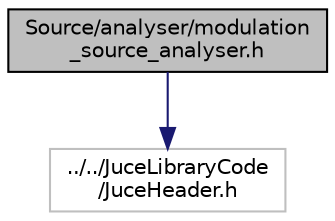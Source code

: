 digraph "Source/analyser/modulation_source_analyser.h"
{
  edge [fontname="Helvetica",fontsize="10",labelfontname="Helvetica",labelfontsize="10"];
  node [fontname="Helvetica",fontsize="10",shape=record];
  Node0 [label="Source/analyser/modulation\l_source_analyser.h",height=0.2,width=0.4,color="black", fillcolor="grey75", style="filled", fontcolor="black"];
  Node0 -> Node1 [color="midnightblue",fontsize="10",style="solid",fontname="Helvetica"];
  Node1 [label="../../JuceLibraryCode\l/JuceHeader.h",height=0.2,width=0.4,color="grey75", fillcolor="white", style="filled"];
}
